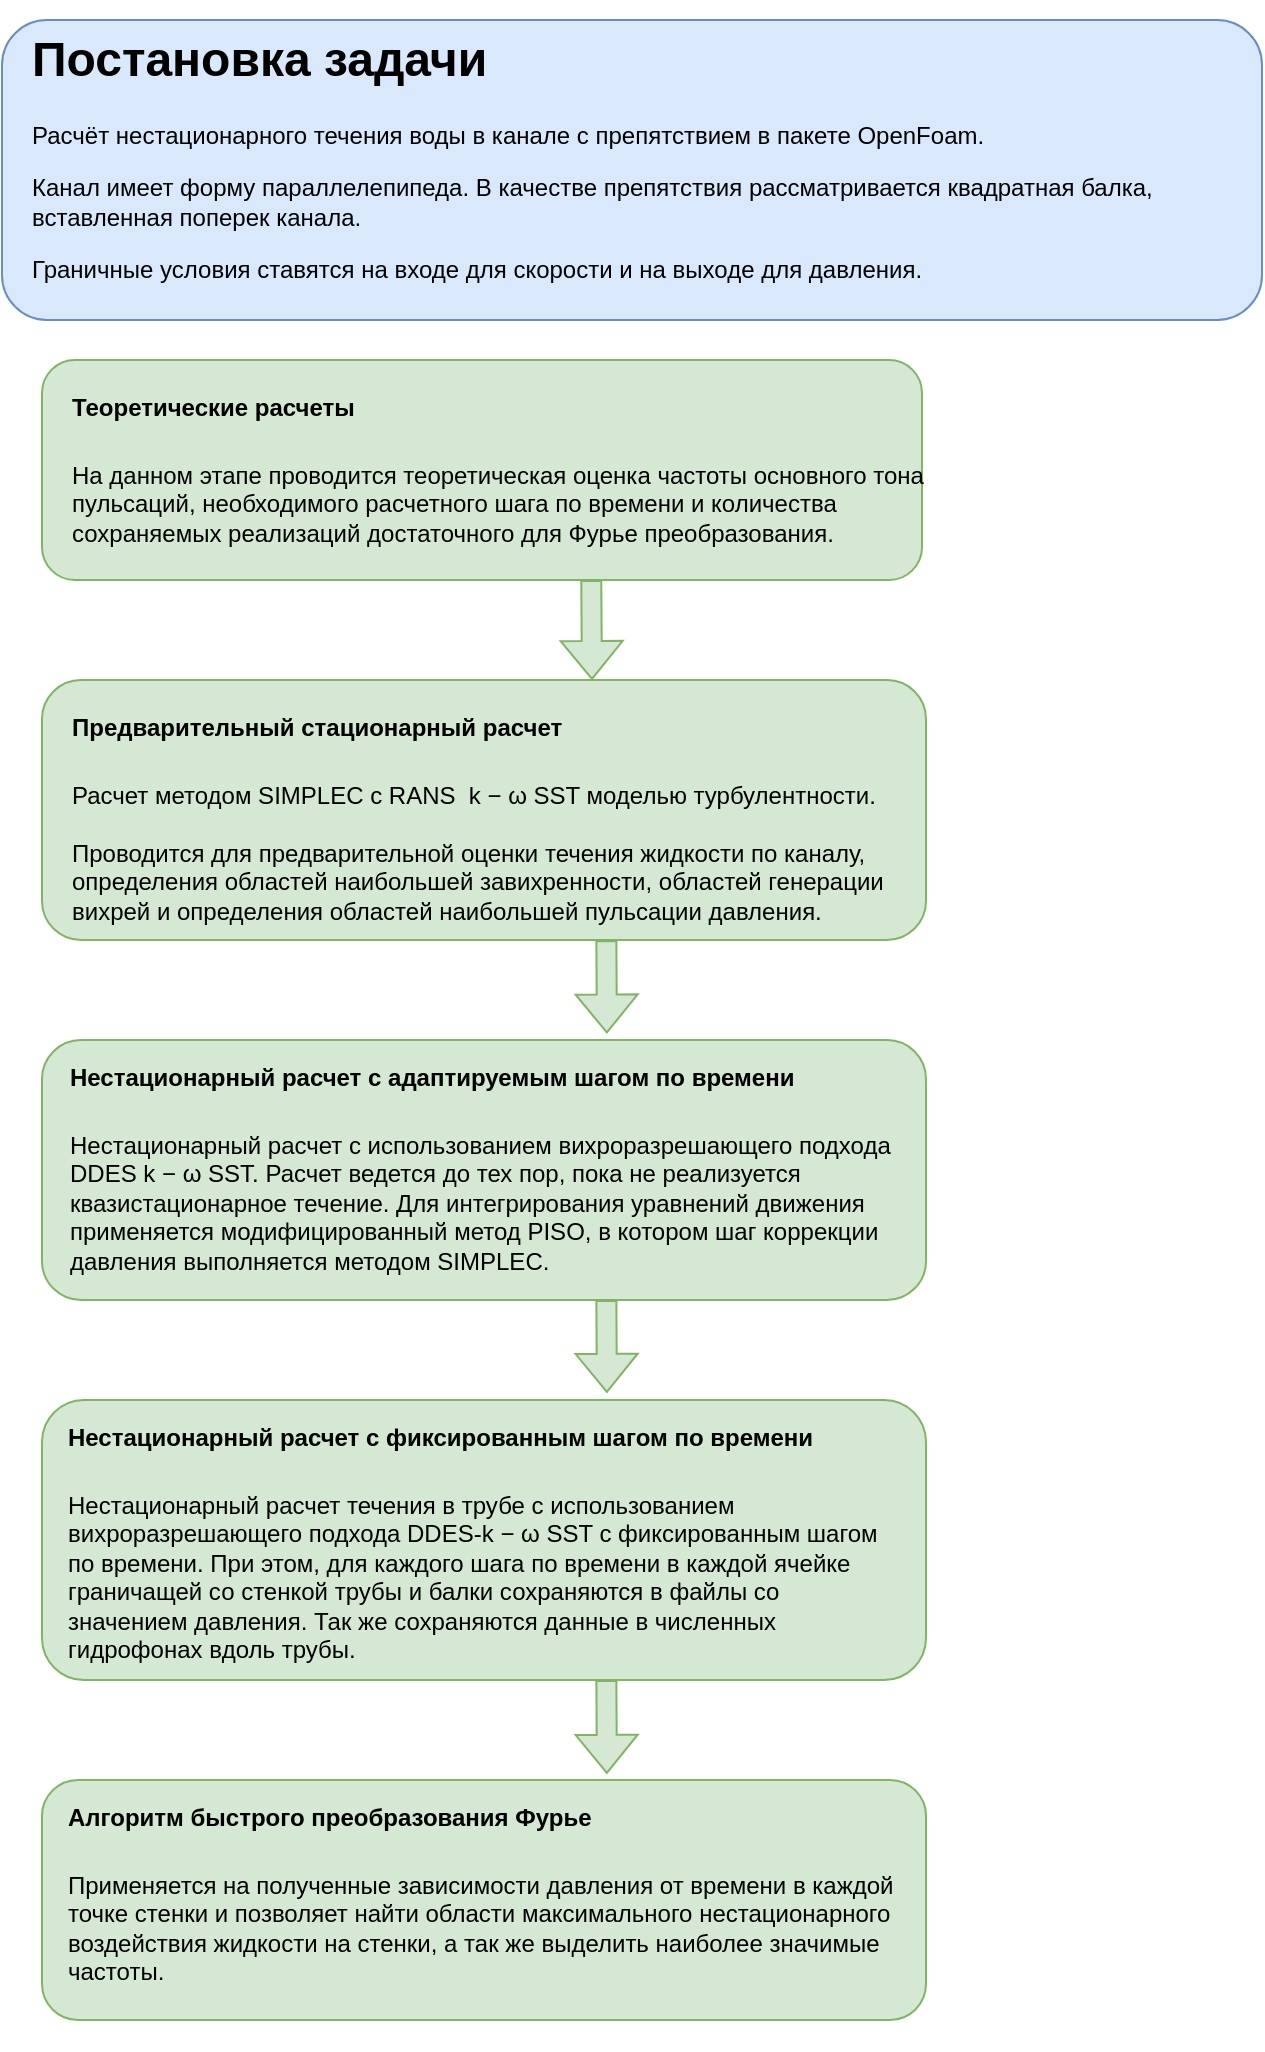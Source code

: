 <mxfile version="17.4.6" type="github">
  <diagram id="eMEXFVPTn1vQ0_O8892t" name="Page-1">
    <mxGraphModel dx="1113" dy="759" grid="1" gridSize="10" guides="1" tooltips="1" connect="1" arrows="1" fold="1" page="1" pageScale="1" pageWidth="827" pageHeight="1169" math="0" shadow="0">
      <root>
        <mxCell id="0" />
        <mxCell id="1" parent="0" />
        <mxCell id="0xNaplicuXCtEhgpEBbW-3" value="&lt;div&gt;&lt;br&gt;&lt;/div&gt;" style="rounded=1;whiteSpace=wrap;html=1;fillColor=#dae8fc;strokeColor=#6c8ebf;align=center;labelPosition=center;verticalLabelPosition=middle;verticalAlign=middle;" vertex="1" parent="1">
          <mxGeometry x="98" y="20" width="630" height="150" as="geometry" />
        </mxCell>
        <mxCell id="0xNaplicuXCtEhgpEBbW-6" value="&lt;h1&gt;Постановка задачи&lt;/h1&gt;&lt;p&gt;Расчёт нестационарного течения воды в канале с препятствием в пакете OpenFoam.&lt;/p&gt;&lt;p&gt;Канал имеет форму&amp;nbsp;параллелепипеда. В качестве препятствия рассматривается квадратная балка, вставленная поперек канала.&lt;/p&gt;&lt;p&gt;Граничные условия ставятся на входе для скорости и на выходе для давления.&lt;/p&gt;&lt;p&gt;&lt;br&gt;&lt;/p&gt;" style="text;html=1;strokeColor=none;fillColor=none;spacing=5;spacingTop=-20;whiteSpace=wrap;overflow=hidden;rounded=0;" vertex="1" parent="1">
          <mxGeometry x="108" y="20" width="590" height="220" as="geometry" />
        </mxCell>
        <mxCell id="0xNaplicuXCtEhgpEBbW-8" value="" style="rounded=1;whiteSpace=wrap;html=1;fillColor=#d5e8d4;strokeColor=#82b366;" vertex="1" parent="1">
          <mxGeometry x="118" y="190" width="440" height="110" as="geometry" />
        </mxCell>
        <mxCell id="0xNaplicuXCtEhgpEBbW-9" value="&lt;h1&gt;&lt;span style=&quot;font-size: 12px&quot;&gt;Теоретические расчеты&lt;/span&gt;&lt;/h1&gt;&lt;p&gt;&lt;font style=&quot;font-size: 12px&quot;&gt;На данном этапе проводится т&lt;/font&gt;&lt;span&gt;еоретическая оценка частоты основного тона пульсаций, необхо&lt;/span&gt;&lt;span&gt;димого расчетного шага по времени и количества сохраняемых реализаций&lt;/span&gt;&lt;span&gt;&amp;nbsp;достаточного для Фурье преобразования.&lt;/span&gt;&lt;/p&gt;" style="text;html=1;strokeColor=none;fillColor=none;spacing=5;spacingTop=-20;whiteSpace=wrap;overflow=hidden;rounded=0;" vertex="1" parent="1">
          <mxGeometry x="128" y="190" width="440" height="140" as="geometry" />
        </mxCell>
        <mxCell id="0xNaplicuXCtEhgpEBbW-11" value="" style="shape=flexArrow;endArrow=classic;html=1;rounded=0;fontSize=12;fillColor=#d5e8d4;strokeColor=#82b366;" edge="1" parent="1">
          <mxGeometry width="50" height="50" relative="1" as="geometry">
            <mxPoint x="392.63" y="300" as="sourcePoint" />
            <mxPoint x="393" y="350" as="targetPoint" />
          </mxGeometry>
        </mxCell>
        <mxCell id="0xNaplicuXCtEhgpEBbW-12" value="" style="rounded=1;whiteSpace=wrap;html=1;fontSize=12;fillColor=#d5e8d4;strokeColor=#82b366;" vertex="1" parent="1">
          <mxGeometry x="118" y="350" width="442" height="130" as="geometry" />
        </mxCell>
        <mxCell id="0xNaplicuXCtEhgpEBbW-14" value="&lt;h1&gt;&lt;span style=&quot;font-size: 12px&quot;&gt;Предварительный стационарный расчет&lt;/span&gt;&lt;/h1&gt;&lt;div&gt;Расчет методом SIMPLEС с RANS&amp;nbsp; k − ω SST моделью турбулентности.&amp;nbsp;&lt;/div&gt;&lt;div&gt;&lt;br&gt;&lt;/div&gt;&lt;div&gt;Проводится для предварительной оценки течения жидкости по каналу, определения областей наибольшей завихренности, областей генерации вихрей и определения областей наибольшей пульсации давления.&lt;/div&gt;" style="text;html=1;strokeColor=none;fillColor=none;spacing=5;spacingTop=-20;whiteSpace=wrap;overflow=hidden;rounded=0;" vertex="1" parent="1">
          <mxGeometry x="128" y="350" width="422" height="140" as="geometry" />
        </mxCell>
        <mxCell id="0xNaplicuXCtEhgpEBbW-15" value="" style="rounded=1;whiteSpace=wrap;html=1;fontSize=12;fillColor=#d5e8d4;strokeColor=#82b366;" vertex="1" parent="1">
          <mxGeometry x="118" y="530" width="442" height="130" as="geometry" />
        </mxCell>
        <mxCell id="0xNaplicuXCtEhgpEBbW-18" value="" style="shape=flexArrow;endArrow=classic;html=1;rounded=0;fontSize=12;exitX=0.645;exitY=0.929;exitDx=0;exitDy=0;exitPerimeter=0;entryX=0.639;entryY=-0.025;entryDx=0;entryDy=0;entryPerimeter=0;fillColor=#d5e8d4;strokeColor=#82b366;" edge="1" parent="1" source="0xNaplicuXCtEhgpEBbW-14" target="0xNaplicuXCtEhgpEBbW-15">
          <mxGeometry width="50" height="50" relative="1" as="geometry">
            <mxPoint x="420" y="690" as="sourcePoint" />
            <mxPoint x="470" y="640" as="targetPoint" />
          </mxGeometry>
        </mxCell>
        <mxCell id="0xNaplicuXCtEhgpEBbW-20" value="&lt;h1&gt;&lt;span style=&quot;font-size: 12px&quot;&gt;Нестационарный расчет с адаптируемым шагом по времени&lt;/span&gt;&lt;/h1&gt;&lt;div&gt;Нестационарный расчет с использованием вихроразрешающего подхода DDES k − ω SST. Расчет ведется до тех пор, пока не реализуется квазистационарное течение. Для интегрирования уравнений движения применяется модифицированный метод PISO, в котором шаг коррекции давления выполняется методом SIMPLEC.&lt;br&gt;&lt;/div&gt;" style="text;html=1;strokeColor=none;fillColor=none;spacing=5;spacingTop=-20;whiteSpace=wrap;overflow=hidden;rounded=0;" vertex="1" parent="1">
          <mxGeometry x="127" y="525" width="423" height="140" as="geometry" />
        </mxCell>
        <mxCell id="0xNaplicuXCtEhgpEBbW-21" value="" style="rounded=1;whiteSpace=wrap;html=1;fontSize=12;fillColor=#d5e8d4;strokeColor=#82b366;" vertex="1" parent="1">
          <mxGeometry x="118" y="709.94" width="442" height="140.06" as="geometry" />
        </mxCell>
        <mxCell id="0xNaplicuXCtEhgpEBbW-22" value="" style="shape=flexArrow;endArrow=classic;html=1;rounded=0;fontSize=12;exitX=0.645;exitY=0.929;exitDx=0;exitDy=0;exitPerimeter=0;entryX=0.639;entryY=-0.025;entryDx=0;entryDy=0;entryPerimeter=0;fillColor=#d5e8d4;strokeColor=#82b366;" edge="1" parent="1" target="0xNaplicuXCtEhgpEBbW-21">
          <mxGeometry width="50" height="50" relative="1" as="geometry">
            <mxPoint x="400.19" y="660" as="sourcePoint" />
            <mxPoint x="470" y="819.94" as="targetPoint" />
          </mxGeometry>
        </mxCell>
        <mxCell id="0xNaplicuXCtEhgpEBbW-23" value="&lt;h1&gt;&lt;span style=&quot;font-size: 12px&quot;&gt;Нестационарный расчет с фиксированным шагом по времени&lt;/span&gt;&lt;/h1&gt;&lt;div&gt;Нестационарный расчет течения в трубе с использованием вихроразрешающего подхода DDES-k − ω SST с фиксированным шагом по времени. При этом, для каждого шага по времени в каждой ячейке граничащей со стенкой трубы и балки сохраняются в файлы со значением давления. Так же сохраняются данные в численных гидрофонах вдоль трубы.&lt;br&gt;&lt;/div&gt;" style="text;html=1;strokeColor=none;fillColor=none;spacing=5;spacingTop=-20;whiteSpace=wrap;overflow=hidden;rounded=0;" vertex="1" parent="1">
          <mxGeometry x="125.5" y="704.94" width="423" height="140" as="geometry" />
        </mxCell>
        <mxCell id="0xNaplicuXCtEhgpEBbW-24" value="" style="rounded=1;whiteSpace=wrap;html=1;fontSize=12;fillColor=#d5e8d4;strokeColor=#82b366;" vertex="1" parent="1">
          <mxGeometry x="118" y="899.94" width="442" height="120.06" as="geometry" />
        </mxCell>
        <mxCell id="0xNaplicuXCtEhgpEBbW-25" value="" style="shape=flexArrow;endArrow=classic;html=1;rounded=0;fontSize=12;exitX=0.645;exitY=0.929;exitDx=0;exitDy=0;exitPerimeter=0;entryX=0.639;entryY=-0.025;entryDx=0;entryDy=0;entryPerimeter=0;fillColor=#d5e8d4;strokeColor=#82b366;" edge="1" parent="1" target="0xNaplicuXCtEhgpEBbW-24">
          <mxGeometry width="50" height="50" relative="1" as="geometry">
            <mxPoint x="400.19" y="850.0" as="sourcePoint" />
            <mxPoint x="470" y="1009.94" as="targetPoint" />
          </mxGeometry>
        </mxCell>
        <mxCell id="0xNaplicuXCtEhgpEBbW-26" value="&lt;h1&gt;&lt;span style=&quot;font-size: 12px&quot;&gt;Алгоритм быстрого преобразования Фурье&lt;/span&gt;&lt;/h1&gt;&lt;div&gt;&lt;div&gt;Применяется на полученные зависимости давления от времени в каждой точке стенки и позволяет найти области максимального нестационарного воздействия жидкости на стенки, а так же выделить наиболее значимые частоты.&lt;/div&gt;&lt;/div&gt;&lt;div&gt;&lt;br&gt;&lt;/div&gt;" style="text;html=1;strokeColor=none;fillColor=none;spacing=5;spacingTop=-20;whiteSpace=wrap;overflow=hidden;rounded=0;" vertex="1" parent="1">
          <mxGeometry x="125.5" y="894.94" width="423" height="140" as="geometry" />
        </mxCell>
      </root>
    </mxGraphModel>
  </diagram>
</mxfile>

